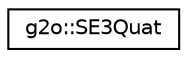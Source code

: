 digraph "Graphical Class Hierarchy"
{
  edge [fontname="Helvetica",fontsize="10",labelfontname="Helvetica",labelfontsize="10"];
  node [fontname="Helvetica",fontsize="10",shape=record];
  rankdir="LR";
  Node0 [label="g2o::SE3Quat",height=0.2,width=0.4,color="black", fillcolor="white", style="filled",URL="$classg2o_1_1_s_e3_quat.html"];
}
